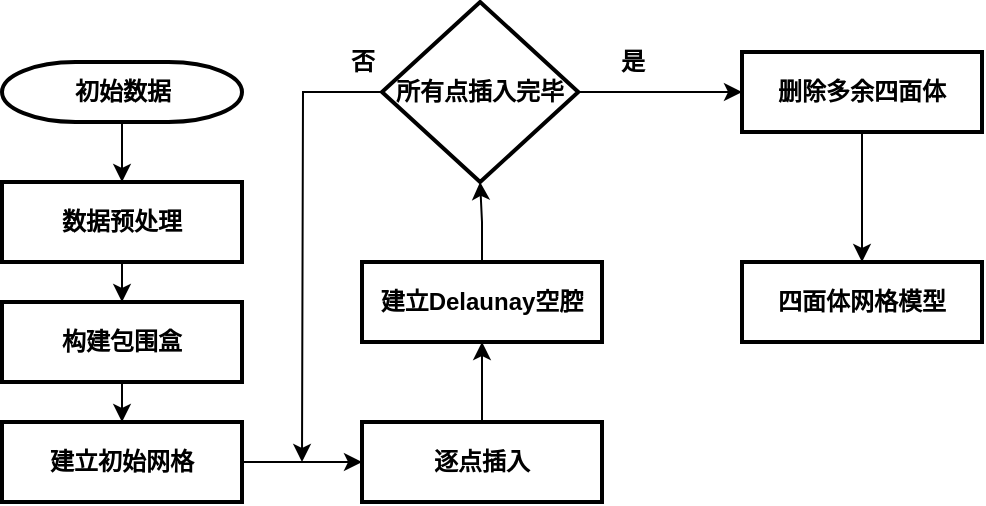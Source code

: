<mxfile version="14.5.1" type="github">
  <diagram id="6a731a19-8d31-9384-78a2-239565b7b9f0" name="Page-1">
    <mxGraphModel dx="1504" dy="645" grid="0" gridSize="10" guides="1" tooltips="1" connect="1" arrows="1" fold="1" page="1" pageScale="1" pageWidth="1169" pageHeight="827" background="#ffffff" math="0" shadow="0">
      <root>
        <mxCell id="0" />
        <mxCell id="1" parent="0" />
        <mxCell id="LXEXlDb97EJj2YN9v4Dp-57" value="" style="edgeStyle=orthogonalEdgeStyle;rounded=0;orthogonalLoop=1;jettySize=auto;html=1;fontStyle=1" edge="1" parent="1" source="2" target="LXEXlDb97EJj2YN9v4Dp-56">
          <mxGeometry relative="1" as="geometry" />
        </mxCell>
        <mxCell id="2" value="初始数据" style="shape=mxgraph.flowchart.terminator;strokeWidth=2;gradientColor=none;gradientDirection=north;fontStyle=1;html=1;" parent="1" vertex="1">
          <mxGeometry x="260" y="60" width="120" height="30" as="geometry" />
        </mxCell>
        <mxCell id="LXEXlDb97EJj2YN9v4Dp-59" value="" style="edgeStyle=orthogonalEdgeStyle;rounded=0;orthogonalLoop=1;jettySize=auto;html=1;fontStyle=1" edge="1" parent="1" source="LXEXlDb97EJj2YN9v4Dp-56" target="LXEXlDb97EJj2YN9v4Dp-58">
          <mxGeometry relative="1" as="geometry" />
        </mxCell>
        <mxCell id="LXEXlDb97EJj2YN9v4Dp-56" value="数据预处理" style="whiteSpace=wrap;html=1;fontStyle=1;strokeWidth=2;gradientDirection=north;" vertex="1" parent="1">
          <mxGeometry x="260" y="120" width="120" height="40" as="geometry" />
        </mxCell>
        <mxCell id="LXEXlDb97EJj2YN9v4Dp-61" value="" style="edgeStyle=orthogonalEdgeStyle;rounded=0;orthogonalLoop=1;jettySize=auto;html=1;fontStyle=1" edge="1" parent="1" source="LXEXlDb97EJj2YN9v4Dp-58" target="LXEXlDb97EJj2YN9v4Dp-60">
          <mxGeometry relative="1" as="geometry" />
        </mxCell>
        <mxCell id="LXEXlDb97EJj2YN9v4Dp-58" value="构建包围盒" style="whiteSpace=wrap;html=1;fontStyle=1;strokeWidth=2;gradientDirection=north;" vertex="1" parent="1">
          <mxGeometry x="260" y="180" width="120" height="40" as="geometry" />
        </mxCell>
        <mxCell id="LXEXlDb97EJj2YN9v4Dp-63" value="" style="edgeStyle=orthogonalEdgeStyle;rounded=0;orthogonalLoop=1;jettySize=auto;html=1;fontStyle=1" edge="1" parent="1" source="LXEXlDb97EJj2YN9v4Dp-60" target="LXEXlDb97EJj2YN9v4Dp-62">
          <mxGeometry relative="1" as="geometry" />
        </mxCell>
        <mxCell id="LXEXlDb97EJj2YN9v4Dp-60" value="建立初始网格" style="whiteSpace=wrap;html=1;fontStyle=1;strokeWidth=2;gradientDirection=north;" vertex="1" parent="1">
          <mxGeometry x="260" y="240" width="120" height="40" as="geometry" />
        </mxCell>
        <mxCell id="LXEXlDb97EJj2YN9v4Dp-65" value="" style="edgeStyle=orthogonalEdgeStyle;rounded=0;orthogonalLoop=1;jettySize=auto;html=1;fontStyle=1" edge="1" parent="1" source="LXEXlDb97EJj2YN9v4Dp-62" target="LXEXlDb97EJj2YN9v4Dp-64">
          <mxGeometry relative="1" as="geometry" />
        </mxCell>
        <mxCell id="LXEXlDb97EJj2YN9v4Dp-62" value="逐点插入" style="whiteSpace=wrap;html=1;fontStyle=1;strokeWidth=2;gradientDirection=north;" vertex="1" parent="1">
          <mxGeometry x="440" y="240" width="120" height="40" as="geometry" />
        </mxCell>
        <mxCell id="LXEXlDb97EJj2YN9v4Dp-67" value="" style="edgeStyle=orthogonalEdgeStyle;rounded=0;orthogonalLoop=1;jettySize=auto;html=1;fontStyle=1" edge="1" parent="1" source="LXEXlDb97EJj2YN9v4Dp-64" target="LXEXlDb97EJj2YN9v4Dp-66">
          <mxGeometry relative="1" as="geometry" />
        </mxCell>
        <mxCell id="LXEXlDb97EJj2YN9v4Dp-64" value="建立Delaunay空腔" style="whiteSpace=wrap;html=1;fontStyle=1;strokeWidth=2;gradientDirection=north;" vertex="1" parent="1">
          <mxGeometry x="440" y="160" width="120" height="40" as="geometry" />
        </mxCell>
        <mxCell id="LXEXlDb97EJj2YN9v4Dp-73" value="" style="edgeStyle=orthogonalEdgeStyle;rounded=0;orthogonalLoop=1;jettySize=auto;html=1;fontStyle=1" edge="1" parent="1" source="LXEXlDb97EJj2YN9v4Dp-66" target="LXEXlDb97EJj2YN9v4Dp-72">
          <mxGeometry relative="1" as="geometry" />
        </mxCell>
        <mxCell id="LXEXlDb97EJj2YN9v4Dp-81" style="edgeStyle=orthogonalEdgeStyle;rounded=0;orthogonalLoop=1;jettySize=auto;html=1;exitX=0;exitY=0.5;exitDx=0;exitDy=0;" edge="1" parent="1" source="LXEXlDb97EJj2YN9v4Dp-66">
          <mxGeometry relative="1" as="geometry">
            <mxPoint x="410" y="260" as="targetPoint" />
          </mxGeometry>
        </mxCell>
        <mxCell id="LXEXlDb97EJj2YN9v4Dp-66" value="所有点插入完毕" style="rhombus;whiteSpace=wrap;html=1;fontStyle=1;strokeWidth=2;gradientDirection=north;" vertex="1" parent="1">
          <mxGeometry x="450" y="30" width="98.13" height="90" as="geometry" />
        </mxCell>
        <mxCell id="LXEXlDb97EJj2YN9v4Dp-75" value="" style="edgeStyle=orthogonalEdgeStyle;rounded=0;orthogonalLoop=1;jettySize=auto;html=1;fontStyle=1" edge="1" parent="1" source="LXEXlDb97EJj2YN9v4Dp-72" target="LXEXlDb97EJj2YN9v4Dp-74">
          <mxGeometry relative="1" as="geometry" />
        </mxCell>
        <mxCell id="LXEXlDb97EJj2YN9v4Dp-74" value="四面体网格模型" style="whiteSpace=wrap;html=1;fontStyle=1;strokeWidth=2;gradientDirection=north;" vertex="1" parent="1">
          <mxGeometry x="630" y="160" width="120" height="40" as="geometry" />
        </mxCell>
        <mxCell id="LXEXlDb97EJj2YN9v4Dp-72" value="删除多余四面体" style="whiteSpace=wrap;html=1;fontStyle=1;strokeWidth=2;gradientDirection=north;" vertex="1" parent="1">
          <mxGeometry x="630" y="55" width="120" height="40" as="geometry" />
        </mxCell>
        <mxCell id="LXEXlDb97EJj2YN9v4Dp-82" value="否" style="text;html=1;align=center;verticalAlign=middle;resizable=0;points=[];autosize=1;fontStyle=1" vertex="1" parent="1">
          <mxGeometry x="425" y="50" width="30" height="20" as="geometry" />
        </mxCell>
        <mxCell id="LXEXlDb97EJj2YN9v4Dp-83" value="是" style="text;html=1;align=center;verticalAlign=middle;resizable=0;points=[];autosize=1;fontStyle=1" vertex="1" parent="1">
          <mxGeometry x="560" y="50" width="30" height="20" as="geometry" />
        </mxCell>
      </root>
    </mxGraphModel>
  </diagram>
</mxfile>
